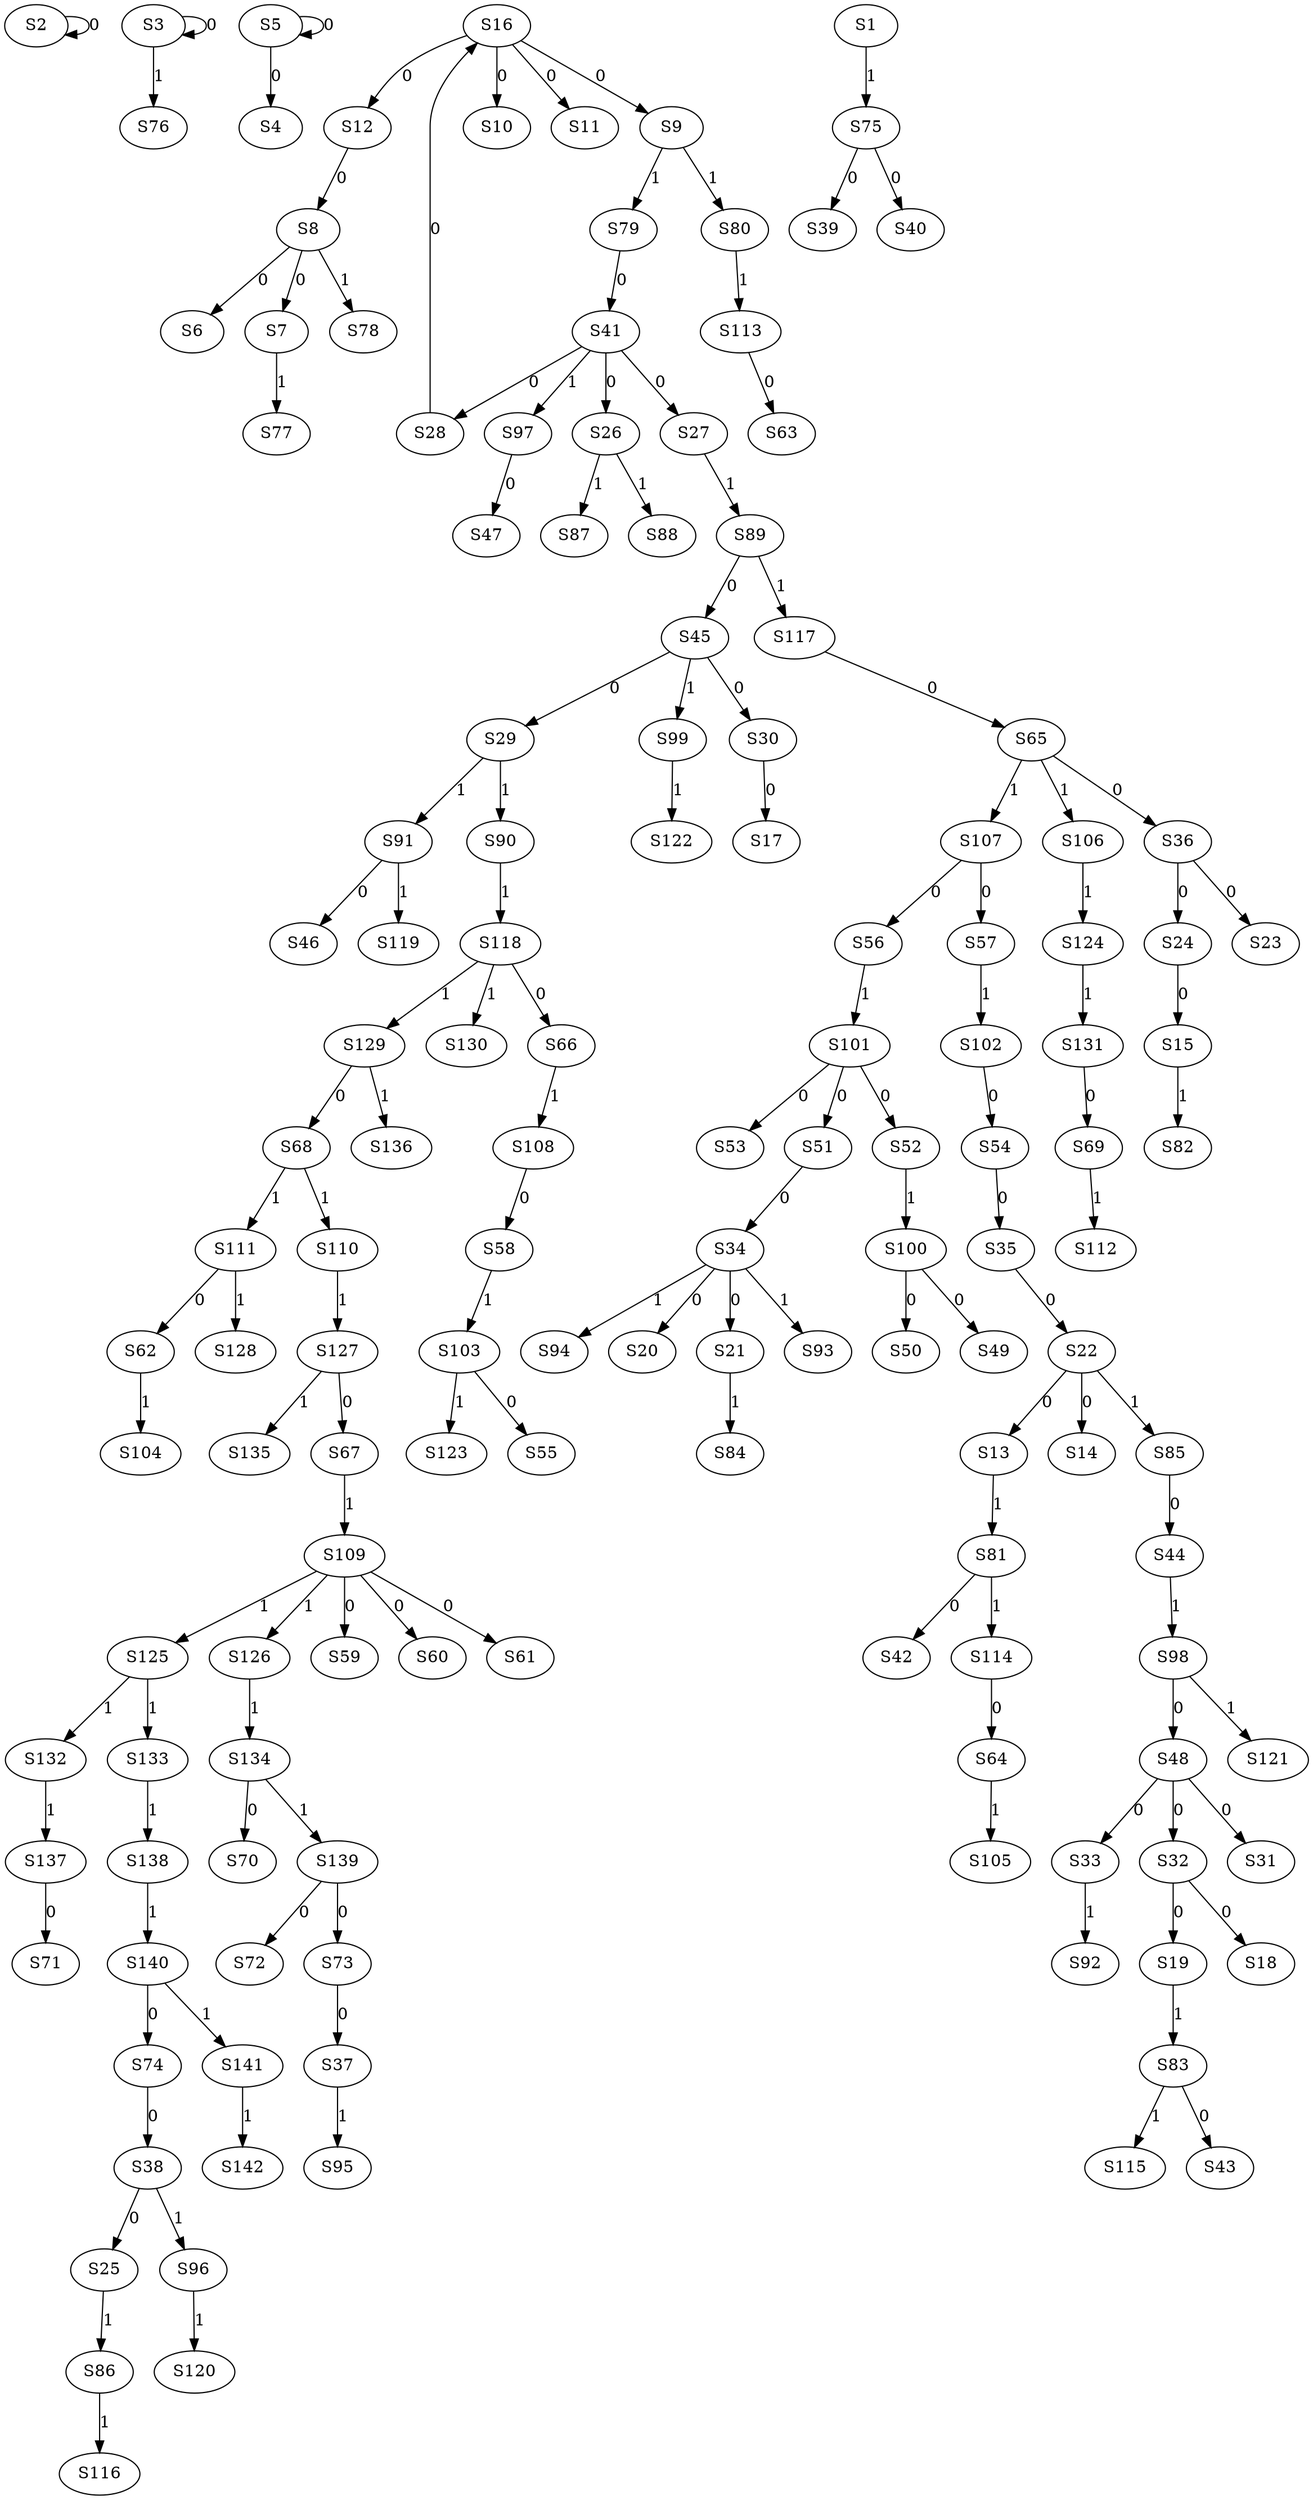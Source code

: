 strict digraph {
	S2 -> S2 [ label = 0 ];
	S3 -> S3 [ label = 0 ];
	S5 -> S4 [ label = 0 ];
	S5 -> S5 [ label = 0 ];
	S8 -> S6 [ label = 0 ];
	S8 -> S7 [ label = 0 ];
	S12 -> S8 [ label = 0 ];
	S16 -> S9 [ label = 0 ];
	S16 -> S10 [ label = 0 ];
	S16 -> S11 [ label = 0 ];
	S16 -> S12 [ label = 0 ];
	S22 -> S13 [ label = 0 ];
	S22 -> S14 [ label = 0 ];
	S24 -> S15 [ label = 0 ];
	S28 -> S16 [ label = 0 ];
	S30 -> S17 [ label = 0 ];
	S32 -> S18 [ label = 0 ];
	S32 -> S19 [ label = 0 ];
	S34 -> S20 [ label = 0 ];
	S34 -> S21 [ label = 0 ];
	S35 -> S22 [ label = 0 ];
	S36 -> S23 [ label = 0 ];
	S36 -> S24 [ label = 0 ];
	S38 -> S25 [ label = 0 ];
	S41 -> S26 [ label = 0 ];
	S41 -> S27 [ label = 0 ];
	S41 -> S28 [ label = 0 ];
	S45 -> S29 [ label = 0 ];
	S45 -> S30 [ label = 0 ];
	S48 -> S31 [ label = 0 ];
	S48 -> S32 [ label = 0 ];
	S48 -> S33 [ label = 0 ];
	S51 -> S34 [ label = 0 ];
	S54 -> S35 [ label = 0 ];
	S65 -> S36 [ label = 0 ];
	S73 -> S37 [ label = 0 ];
	S74 -> S38 [ label = 0 ];
	S75 -> S39 [ label = 0 ];
	S75 -> S40 [ label = 0 ];
	S79 -> S41 [ label = 0 ];
	S81 -> S42 [ label = 0 ];
	S83 -> S43 [ label = 0 ];
	S85 -> S44 [ label = 0 ];
	S89 -> S45 [ label = 0 ];
	S91 -> S46 [ label = 0 ];
	S97 -> S47 [ label = 0 ];
	S98 -> S48 [ label = 0 ];
	S100 -> S49 [ label = 0 ];
	S100 -> S50 [ label = 0 ];
	S101 -> S51 [ label = 0 ];
	S101 -> S52 [ label = 0 ];
	S101 -> S53 [ label = 0 ];
	S102 -> S54 [ label = 0 ];
	S103 -> S55 [ label = 0 ];
	S107 -> S56 [ label = 0 ];
	S107 -> S57 [ label = 0 ];
	S108 -> S58 [ label = 0 ];
	S109 -> S59 [ label = 0 ];
	S109 -> S60 [ label = 0 ];
	S109 -> S61 [ label = 0 ];
	S111 -> S62 [ label = 0 ];
	S113 -> S63 [ label = 0 ];
	S114 -> S64 [ label = 0 ];
	S117 -> S65 [ label = 0 ];
	S118 -> S66 [ label = 0 ];
	S127 -> S67 [ label = 0 ];
	S129 -> S68 [ label = 0 ];
	S131 -> S69 [ label = 0 ];
	S134 -> S70 [ label = 0 ];
	S137 -> S71 [ label = 0 ];
	S139 -> S72 [ label = 0 ];
	S139 -> S73 [ label = 0 ];
	S140 -> S74 [ label = 0 ];
	S1 -> S75 [ label = 1 ];
	S3 -> S76 [ label = 1 ];
	S7 -> S77 [ label = 1 ];
	S8 -> S78 [ label = 1 ];
	S9 -> S79 [ label = 1 ];
	S9 -> S80 [ label = 1 ];
	S13 -> S81 [ label = 1 ];
	S15 -> S82 [ label = 1 ];
	S19 -> S83 [ label = 1 ];
	S21 -> S84 [ label = 1 ];
	S22 -> S85 [ label = 1 ];
	S25 -> S86 [ label = 1 ];
	S26 -> S87 [ label = 1 ];
	S26 -> S88 [ label = 1 ];
	S27 -> S89 [ label = 1 ];
	S29 -> S90 [ label = 1 ];
	S29 -> S91 [ label = 1 ];
	S33 -> S92 [ label = 1 ];
	S34 -> S93 [ label = 1 ];
	S34 -> S94 [ label = 1 ];
	S37 -> S95 [ label = 1 ];
	S38 -> S96 [ label = 1 ];
	S41 -> S97 [ label = 1 ];
	S44 -> S98 [ label = 1 ];
	S45 -> S99 [ label = 1 ];
	S52 -> S100 [ label = 1 ];
	S56 -> S101 [ label = 1 ];
	S57 -> S102 [ label = 1 ];
	S58 -> S103 [ label = 1 ];
	S62 -> S104 [ label = 1 ];
	S64 -> S105 [ label = 1 ];
	S65 -> S106 [ label = 1 ];
	S65 -> S107 [ label = 1 ];
	S66 -> S108 [ label = 1 ];
	S67 -> S109 [ label = 1 ];
	S68 -> S110 [ label = 1 ];
	S68 -> S111 [ label = 1 ];
	S69 -> S112 [ label = 1 ];
	S80 -> S113 [ label = 1 ];
	S81 -> S114 [ label = 1 ];
	S83 -> S115 [ label = 1 ];
	S86 -> S116 [ label = 1 ];
	S89 -> S117 [ label = 1 ];
	S90 -> S118 [ label = 1 ];
	S91 -> S119 [ label = 1 ];
	S96 -> S120 [ label = 1 ];
	S98 -> S121 [ label = 1 ];
	S99 -> S122 [ label = 1 ];
	S103 -> S123 [ label = 1 ];
	S106 -> S124 [ label = 1 ];
	S109 -> S125 [ label = 1 ];
	S109 -> S126 [ label = 1 ];
	S110 -> S127 [ label = 1 ];
	S111 -> S128 [ label = 1 ];
	S118 -> S129 [ label = 1 ];
	S118 -> S130 [ label = 1 ];
	S124 -> S131 [ label = 1 ];
	S125 -> S132 [ label = 1 ];
	S125 -> S133 [ label = 1 ];
	S126 -> S134 [ label = 1 ];
	S127 -> S135 [ label = 1 ];
	S129 -> S136 [ label = 1 ];
	S132 -> S137 [ label = 1 ];
	S133 -> S138 [ label = 1 ];
	S134 -> S139 [ label = 1 ];
	S138 -> S140 [ label = 1 ];
	S140 -> S141 [ label = 1 ];
	S141 -> S142 [ label = 1 ];
}
